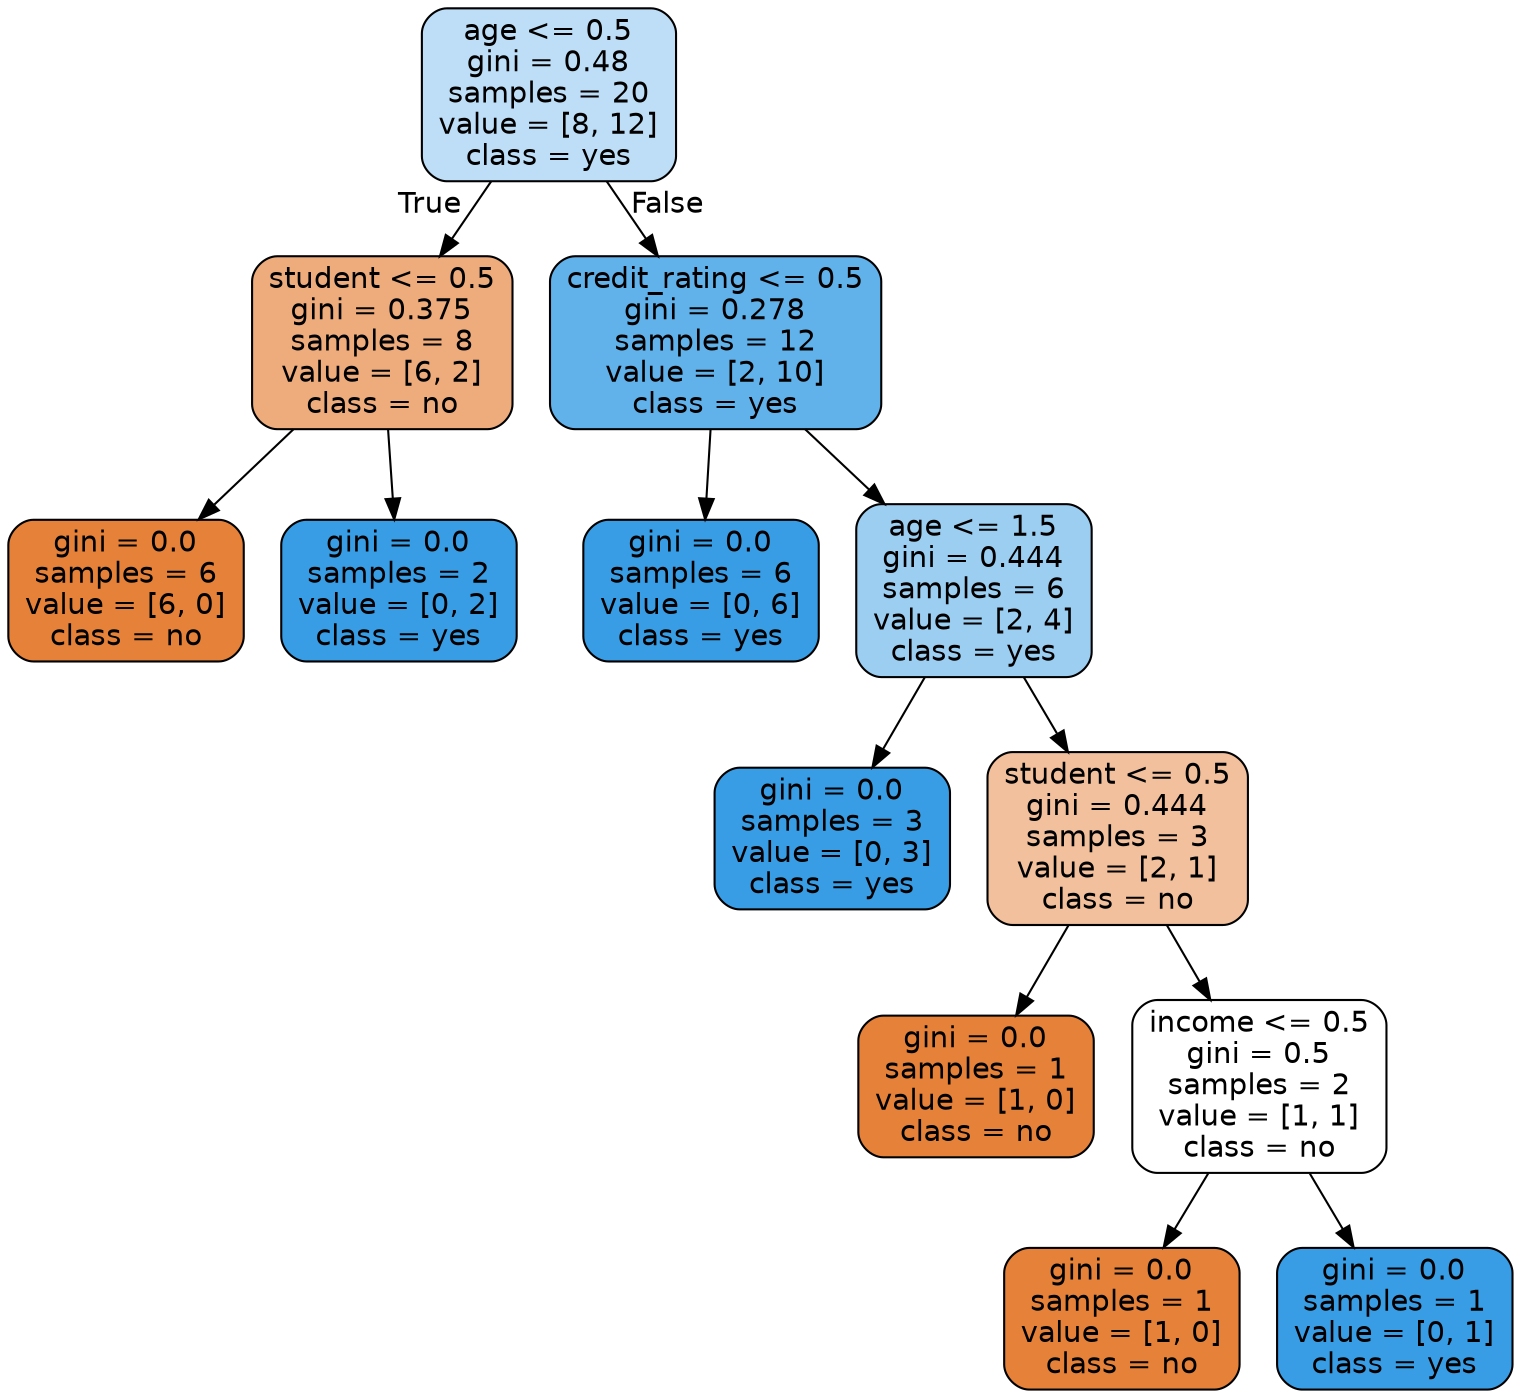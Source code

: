 digraph Tree {
node [shape=box, style="filled, rounded", color="black", fontname="helvetica"] ;
edge [fontname="helvetica"] ;
0 [label="age <= 0.5\ngini = 0.48\nsamples = 20\nvalue = [8, 12]\nclass = yes", fillcolor="#bddef6"] ;
1 [label="student <= 0.5\ngini = 0.375\nsamples = 8\nvalue = [6, 2]\nclass = no", fillcolor="#eeab7b"] ;
0 -> 1 [labeldistance=2.5, labelangle=45, headlabel="True"] ;
2 [label="gini = 0.0\nsamples = 6\nvalue = [6, 0]\nclass = no", fillcolor="#e58139"] ;
1 -> 2 ;
3 [label="gini = 0.0\nsamples = 2\nvalue = [0, 2]\nclass = yes", fillcolor="#399de5"] ;
1 -> 3 ;
4 [label="credit_rating <= 0.5\ngini = 0.278\nsamples = 12\nvalue = [2, 10]\nclass = yes", fillcolor="#61b1ea"] ;
0 -> 4 [labeldistance=2.5, labelangle=-45, headlabel="False"] ;
5 [label="gini = 0.0\nsamples = 6\nvalue = [0, 6]\nclass = yes", fillcolor="#399de5"] ;
4 -> 5 ;
6 [label="age <= 1.5\ngini = 0.444\nsamples = 6\nvalue = [2, 4]\nclass = yes", fillcolor="#9ccef2"] ;
4 -> 6 ;
7 [label="gini = 0.0\nsamples = 3\nvalue = [0, 3]\nclass = yes", fillcolor="#399de5"] ;
6 -> 7 ;
8 [label="student <= 0.5\ngini = 0.444\nsamples = 3\nvalue = [2, 1]\nclass = no", fillcolor="#f2c09c"] ;
6 -> 8 ;
9 [label="gini = 0.0\nsamples = 1\nvalue = [1, 0]\nclass = no", fillcolor="#e58139"] ;
8 -> 9 ;
10 [label="income <= 0.5\ngini = 0.5\nsamples = 2\nvalue = [1, 1]\nclass = no", fillcolor="#ffffff"] ;
8 -> 10 ;
11 [label="gini = 0.0\nsamples = 1\nvalue = [1, 0]\nclass = no", fillcolor="#e58139"] ;
10 -> 11 ;
12 [label="gini = 0.0\nsamples = 1\nvalue = [0, 1]\nclass = yes", fillcolor="#399de5"] ;
10 -> 12 ;
}